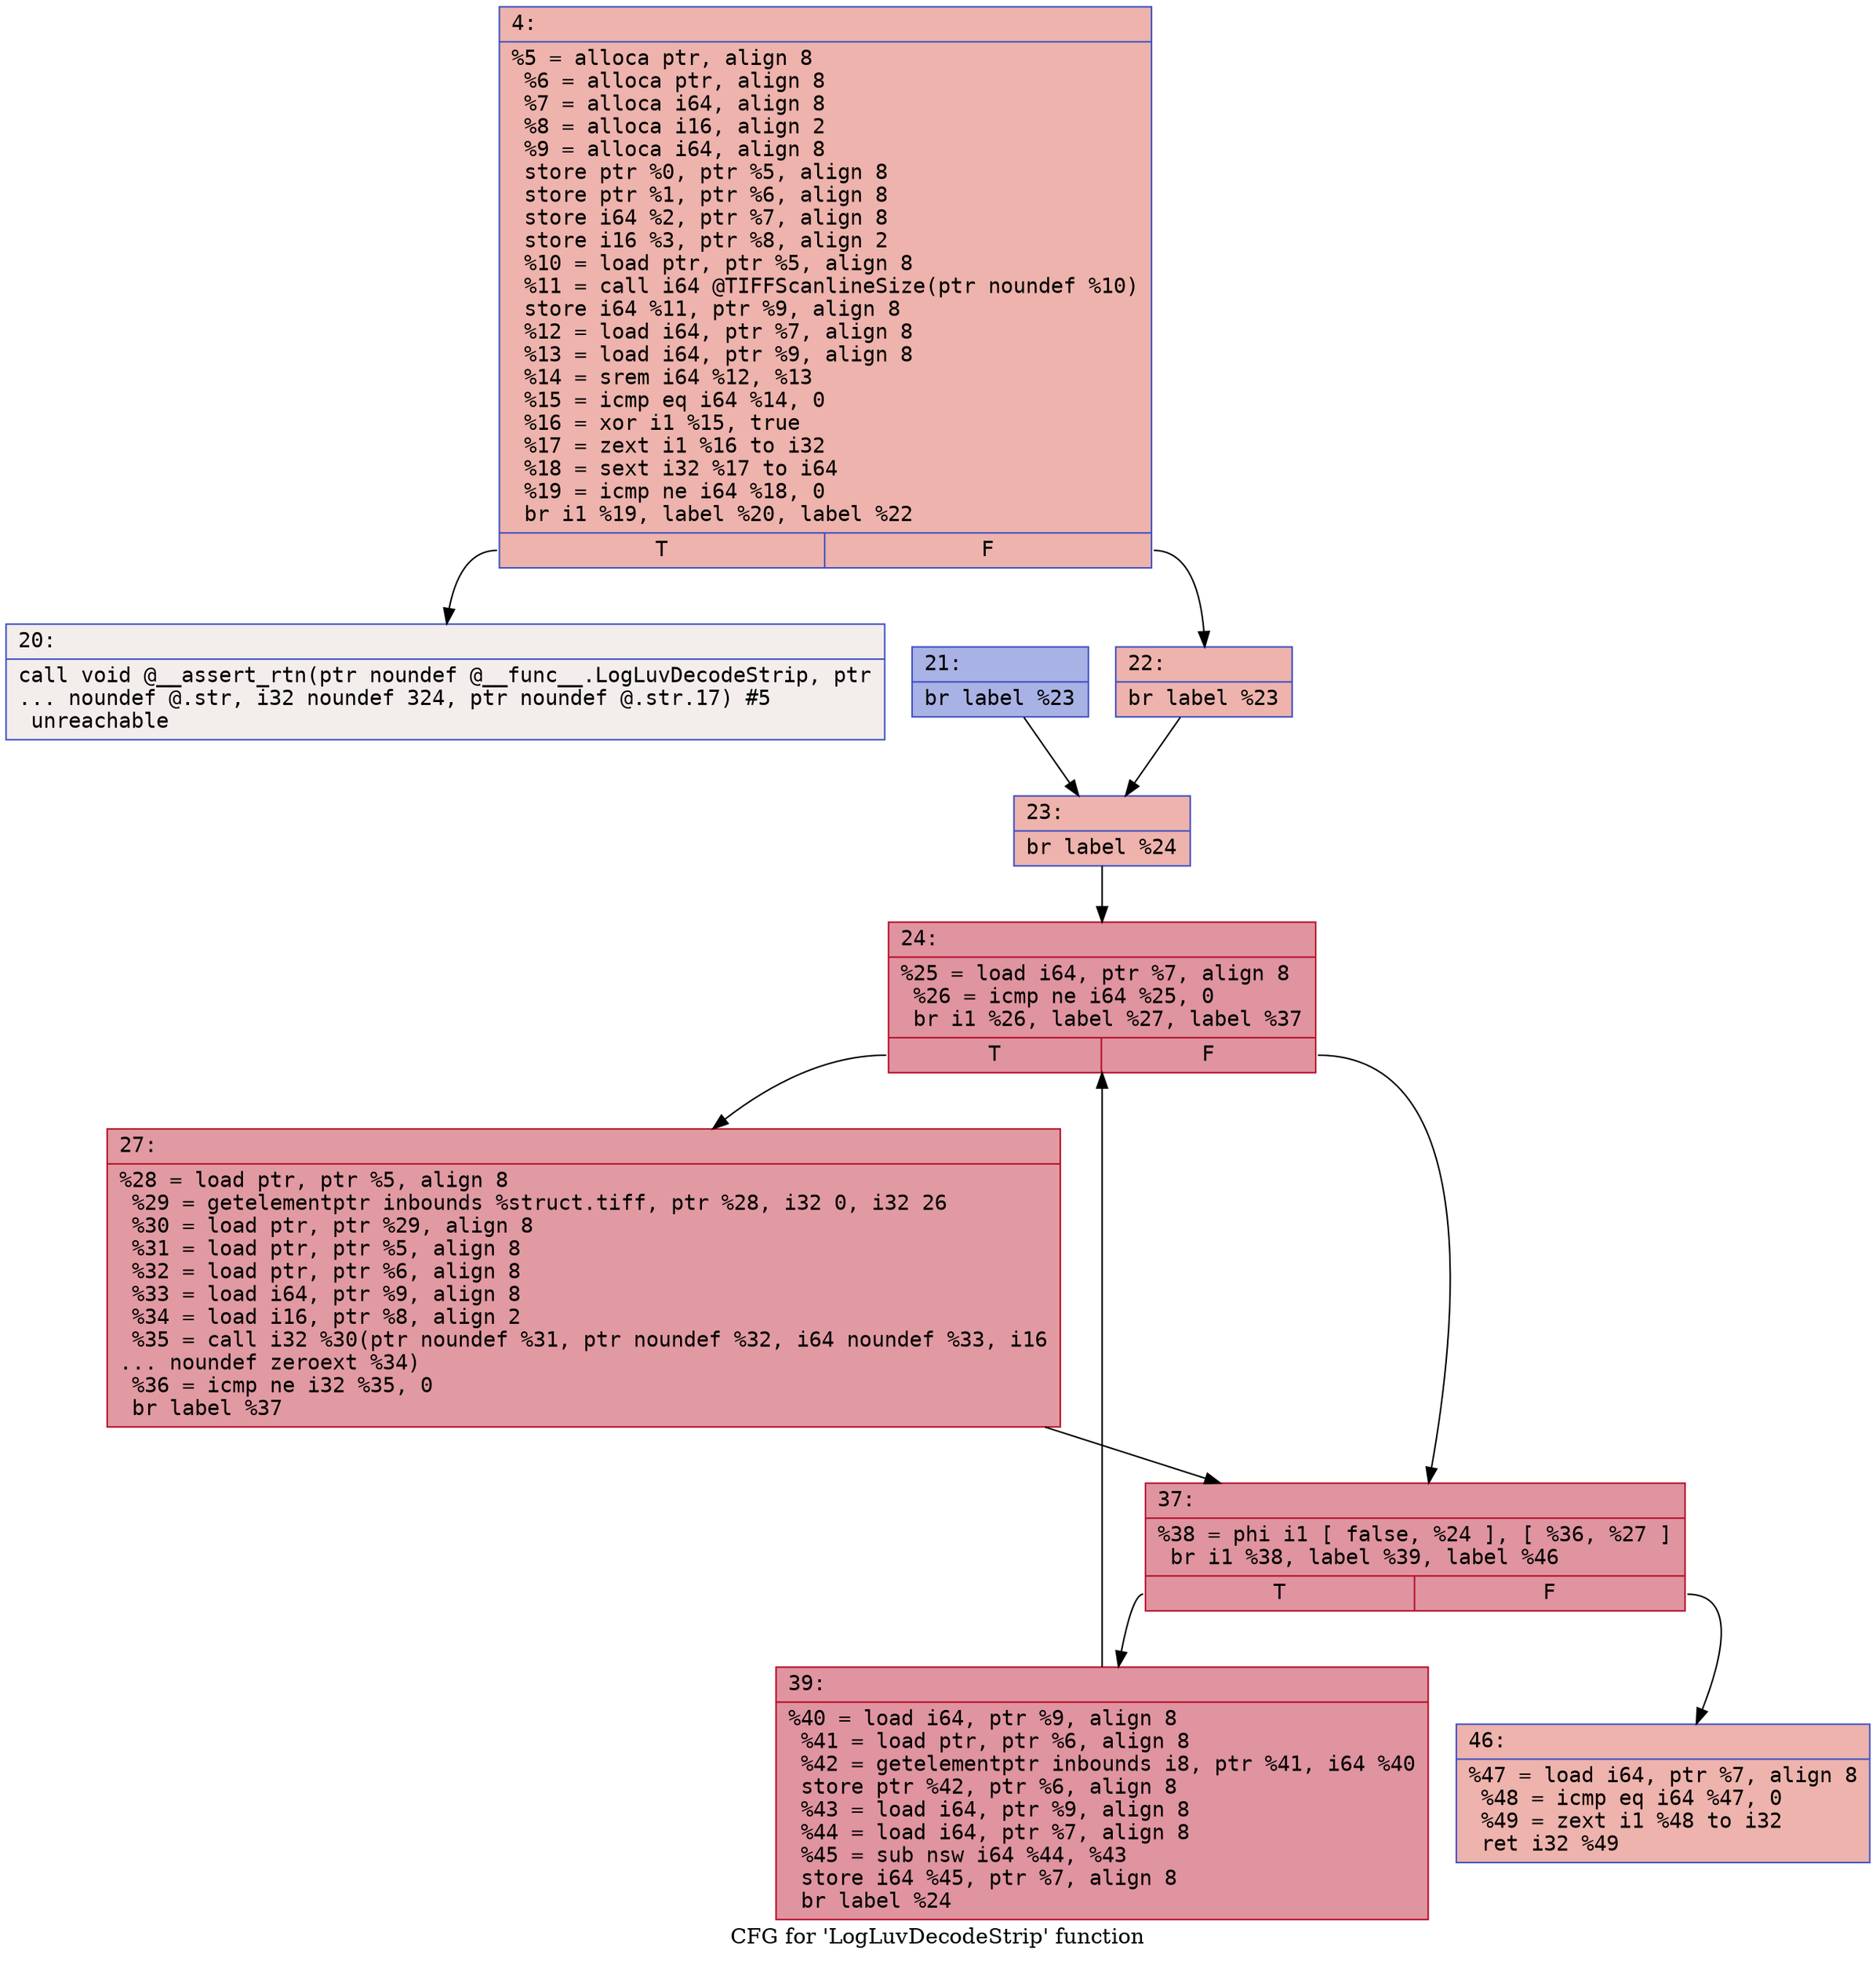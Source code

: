 digraph "CFG for 'LogLuvDecodeStrip' function" {
	label="CFG for 'LogLuvDecodeStrip' function";

	Node0x60000062b020 [shape=record,color="#3d50c3ff", style=filled, fillcolor="#d6524470" fontname="Courier",label="{4:\l|  %5 = alloca ptr, align 8\l  %6 = alloca ptr, align 8\l  %7 = alloca i64, align 8\l  %8 = alloca i16, align 2\l  %9 = alloca i64, align 8\l  store ptr %0, ptr %5, align 8\l  store ptr %1, ptr %6, align 8\l  store i64 %2, ptr %7, align 8\l  store i16 %3, ptr %8, align 2\l  %10 = load ptr, ptr %5, align 8\l  %11 = call i64 @TIFFScanlineSize(ptr noundef %10)\l  store i64 %11, ptr %9, align 8\l  %12 = load i64, ptr %7, align 8\l  %13 = load i64, ptr %9, align 8\l  %14 = srem i64 %12, %13\l  %15 = icmp eq i64 %14, 0\l  %16 = xor i1 %15, true\l  %17 = zext i1 %16 to i32\l  %18 = sext i32 %17 to i64\l  %19 = icmp ne i64 %18, 0\l  br i1 %19, label %20, label %22\l|{<s0>T|<s1>F}}"];
	Node0x60000062b020:s0 -> Node0x60000062b070[tooltip="4 -> 20\nProbability 0.00%" ];
	Node0x60000062b020:s1 -> Node0x60000062b110[tooltip="4 -> 22\nProbability 100.00%" ];
	Node0x60000062b070 [shape=record,color="#3d50c3ff", style=filled, fillcolor="#e5d8d170" fontname="Courier",label="{20:\l|  call void @__assert_rtn(ptr noundef @__func__.LogLuvDecodeStrip, ptr\l... noundef @.str, i32 noundef 324, ptr noundef @.str.17) #5\l  unreachable\l}"];
	Node0x60000062b0c0 [shape=record,color="#3d50c3ff", style=filled, fillcolor="#3d50c370" fontname="Courier",label="{21:\l|  br label %23\l}"];
	Node0x60000062b0c0 -> Node0x60000062b160[tooltip="21 -> 23\nProbability 100.00%" ];
	Node0x60000062b110 [shape=record,color="#3d50c3ff", style=filled, fillcolor="#d6524470" fontname="Courier",label="{22:\l|  br label %23\l}"];
	Node0x60000062b110 -> Node0x60000062b160[tooltip="22 -> 23\nProbability 100.00%" ];
	Node0x60000062b160 [shape=record,color="#3d50c3ff", style=filled, fillcolor="#d6524470" fontname="Courier",label="{23:\l|  br label %24\l}"];
	Node0x60000062b160 -> Node0x60000062b1b0[tooltip="23 -> 24\nProbability 100.00%" ];
	Node0x60000062b1b0 [shape=record,color="#b70d28ff", style=filled, fillcolor="#b70d2870" fontname="Courier",label="{24:\l|  %25 = load i64, ptr %7, align 8\l  %26 = icmp ne i64 %25, 0\l  br i1 %26, label %27, label %37\l|{<s0>T|<s1>F}}"];
	Node0x60000062b1b0:s0 -> Node0x60000062b200[tooltip="24 -> 27\nProbability 62.50%" ];
	Node0x60000062b1b0:s1 -> Node0x60000062b250[tooltip="24 -> 37\nProbability 37.50%" ];
	Node0x60000062b200 [shape=record,color="#b70d28ff", style=filled, fillcolor="#bb1b2c70" fontname="Courier",label="{27:\l|  %28 = load ptr, ptr %5, align 8\l  %29 = getelementptr inbounds %struct.tiff, ptr %28, i32 0, i32 26\l  %30 = load ptr, ptr %29, align 8\l  %31 = load ptr, ptr %5, align 8\l  %32 = load ptr, ptr %6, align 8\l  %33 = load i64, ptr %9, align 8\l  %34 = load i16, ptr %8, align 2\l  %35 = call i32 %30(ptr noundef %31, ptr noundef %32, i64 noundef %33, i16\l... noundef zeroext %34)\l  %36 = icmp ne i32 %35, 0\l  br label %37\l}"];
	Node0x60000062b200 -> Node0x60000062b250[tooltip="27 -> 37\nProbability 100.00%" ];
	Node0x60000062b250 [shape=record,color="#b70d28ff", style=filled, fillcolor="#b70d2870" fontname="Courier",label="{37:\l|  %38 = phi i1 [ false, %24 ], [ %36, %27 ]\l  br i1 %38, label %39, label %46\l|{<s0>T|<s1>F}}"];
	Node0x60000062b250:s0 -> Node0x60000062b2a0[tooltip="37 -> 39\nProbability 96.88%" ];
	Node0x60000062b250:s1 -> Node0x60000062b2f0[tooltip="37 -> 46\nProbability 3.12%" ];
	Node0x60000062b2a0 [shape=record,color="#b70d28ff", style=filled, fillcolor="#b70d2870" fontname="Courier",label="{39:\l|  %40 = load i64, ptr %9, align 8\l  %41 = load ptr, ptr %6, align 8\l  %42 = getelementptr inbounds i8, ptr %41, i64 %40\l  store ptr %42, ptr %6, align 8\l  %43 = load i64, ptr %9, align 8\l  %44 = load i64, ptr %7, align 8\l  %45 = sub nsw i64 %44, %43\l  store i64 %45, ptr %7, align 8\l  br label %24\l}"];
	Node0x60000062b2a0 -> Node0x60000062b1b0[tooltip="39 -> 24\nProbability 100.00%" ];
	Node0x60000062b2f0 [shape=record,color="#3d50c3ff", style=filled, fillcolor="#d6524470" fontname="Courier",label="{46:\l|  %47 = load i64, ptr %7, align 8\l  %48 = icmp eq i64 %47, 0\l  %49 = zext i1 %48 to i32\l  ret i32 %49\l}"];
}
